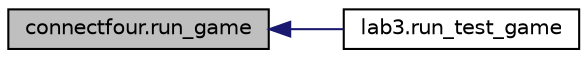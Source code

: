 digraph "connectfour.run_game"
{
  edge [fontname="Helvetica",fontsize="10",labelfontname="Helvetica",labelfontsize="10"];
  node [fontname="Helvetica",fontsize="10",shape=record];
  rankdir="LR";
  Node1 [label="connectfour.run_game",height=0.2,width=0.4,color="black", fillcolor="grey75", style="filled", fontcolor="black"];
  Node1 -> Node2 [dir="back",color="midnightblue",fontsize="10",style="solid",fontname="Helvetica"];
  Node2 [label="lab3.run_test_game",height=0.2,width=0.4,color="black", fillcolor="white", style="filled",URL="$namespacelab3.html#a34296327d4f1f67dfca5302d2ff4751c",tooltip="Uncomment to watch your player play a game: run_game(your_player, your_player) "];
}
